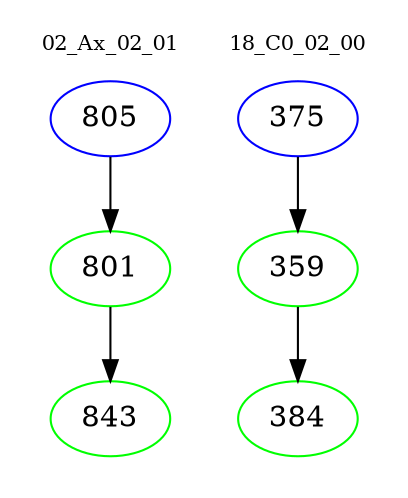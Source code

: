 digraph{
subgraph cluster_0 {
color = white
label = "02_Ax_02_01";
fontsize=10;
T0_805 [label="805", color="blue"]
T0_805 -> T0_801 [color="black"]
T0_801 [label="801", color="green"]
T0_801 -> T0_843 [color="black"]
T0_843 [label="843", color="green"]
}
subgraph cluster_1 {
color = white
label = "18_C0_02_00";
fontsize=10;
T1_375 [label="375", color="blue"]
T1_375 -> T1_359 [color="black"]
T1_359 [label="359", color="green"]
T1_359 -> T1_384 [color="black"]
T1_384 [label="384", color="green"]
}
}
